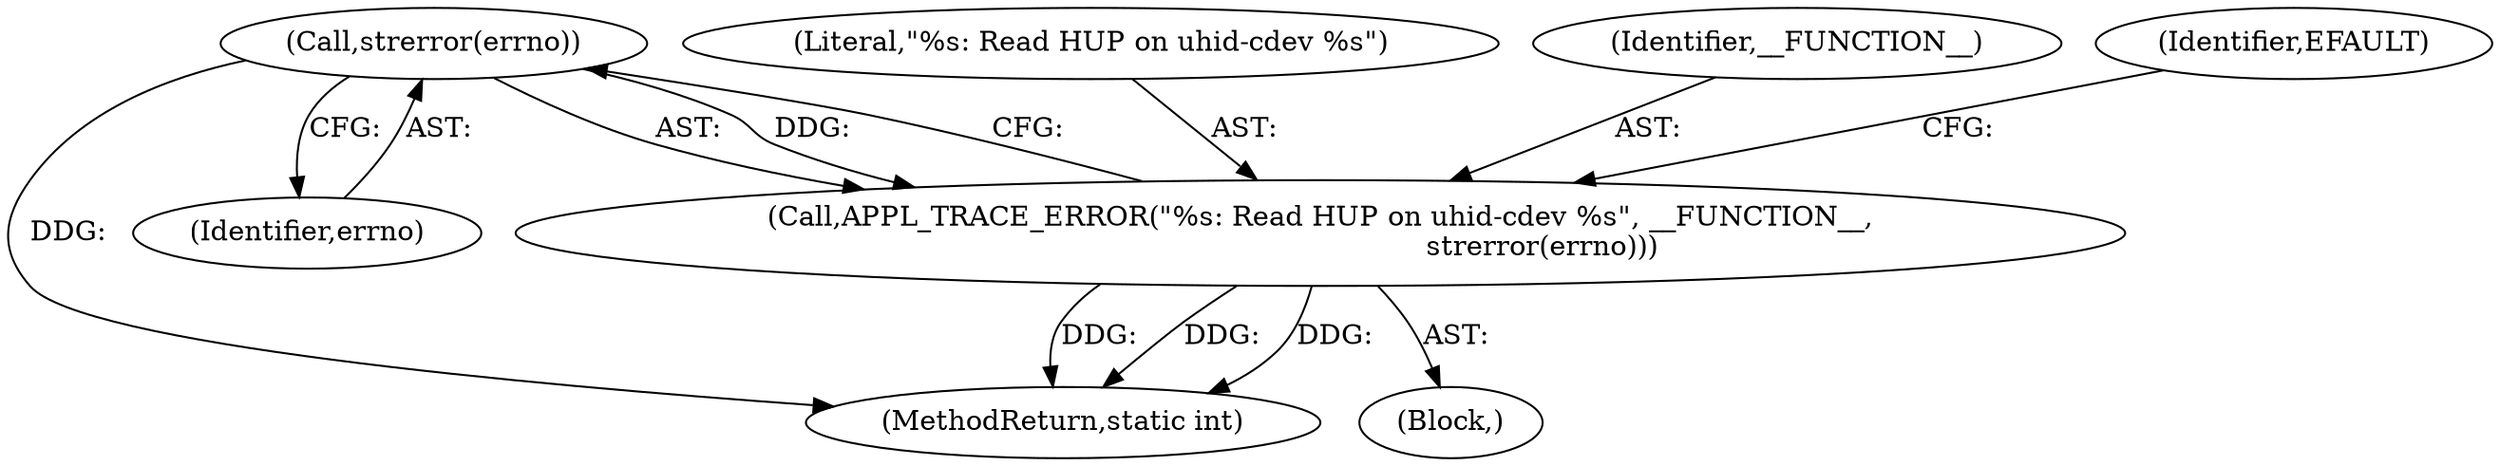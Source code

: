 digraph "0_Android_472271b153c5dc53c28beac55480a8d8434b2d5c_9@API" {
"1000137" [label="(Call,strerror(errno))"];
"1000134" [label="(Call,APPL_TRACE_ERROR(\"%s: Read HUP on uhid-cdev %s\", __FUNCTION__,\n                                                  strerror(errno)))"];
"1000371" [label="(MethodReturn,static int)"];
"1000133" [label="(Block,)"];
"1000137" [label="(Call,strerror(errno))"];
"1000134" [label="(Call,APPL_TRACE_ERROR(\"%s: Read HUP on uhid-cdev %s\", __FUNCTION__,\n                                                  strerror(errno)))"];
"1000138" [label="(Identifier,errno)"];
"1000135" [label="(Literal,\"%s: Read HUP on uhid-cdev %s\")"];
"1000136" [label="(Identifier,__FUNCTION__)"];
"1000141" [label="(Identifier,EFAULT)"];
"1000137" -> "1000134"  [label="AST: "];
"1000137" -> "1000138"  [label="CFG: "];
"1000138" -> "1000137"  [label="AST: "];
"1000134" -> "1000137"  [label="CFG: "];
"1000137" -> "1000371"  [label="DDG: "];
"1000137" -> "1000134"  [label="DDG: "];
"1000134" -> "1000133"  [label="AST: "];
"1000135" -> "1000134"  [label="AST: "];
"1000136" -> "1000134"  [label="AST: "];
"1000141" -> "1000134"  [label="CFG: "];
"1000134" -> "1000371"  [label="DDG: "];
"1000134" -> "1000371"  [label="DDG: "];
"1000134" -> "1000371"  [label="DDG: "];
}
